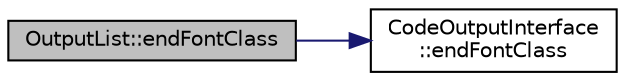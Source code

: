 digraph "OutputList::endFontClass"
{
 // LATEX_PDF_SIZE
  edge [fontname="Helvetica",fontsize="10",labelfontname="Helvetica",labelfontsize="10"];
  node [fontname="Helvetica",fontsize="10",shape=record];
  rankdir="LR";
  Node1 [label="OutputList::endFontClass",height=0.2,width=0.4,color="black", fillcolor="grey75", style="filled", fontcolor="black",tooltip=" "];
  Node1 -> Node2 [color="midnightblue",fontsize="10",style="solid"];
  Node2 [label="CodeOutputInterface\l::endFontClass",height=0.2,width=0.4,color="black", fillcolor="white", style="filled",URL="$classCodeOutputInterface.html#a2b8ac05a391dae36793aa3aa8714a0f6",tooltip=" "];
}
